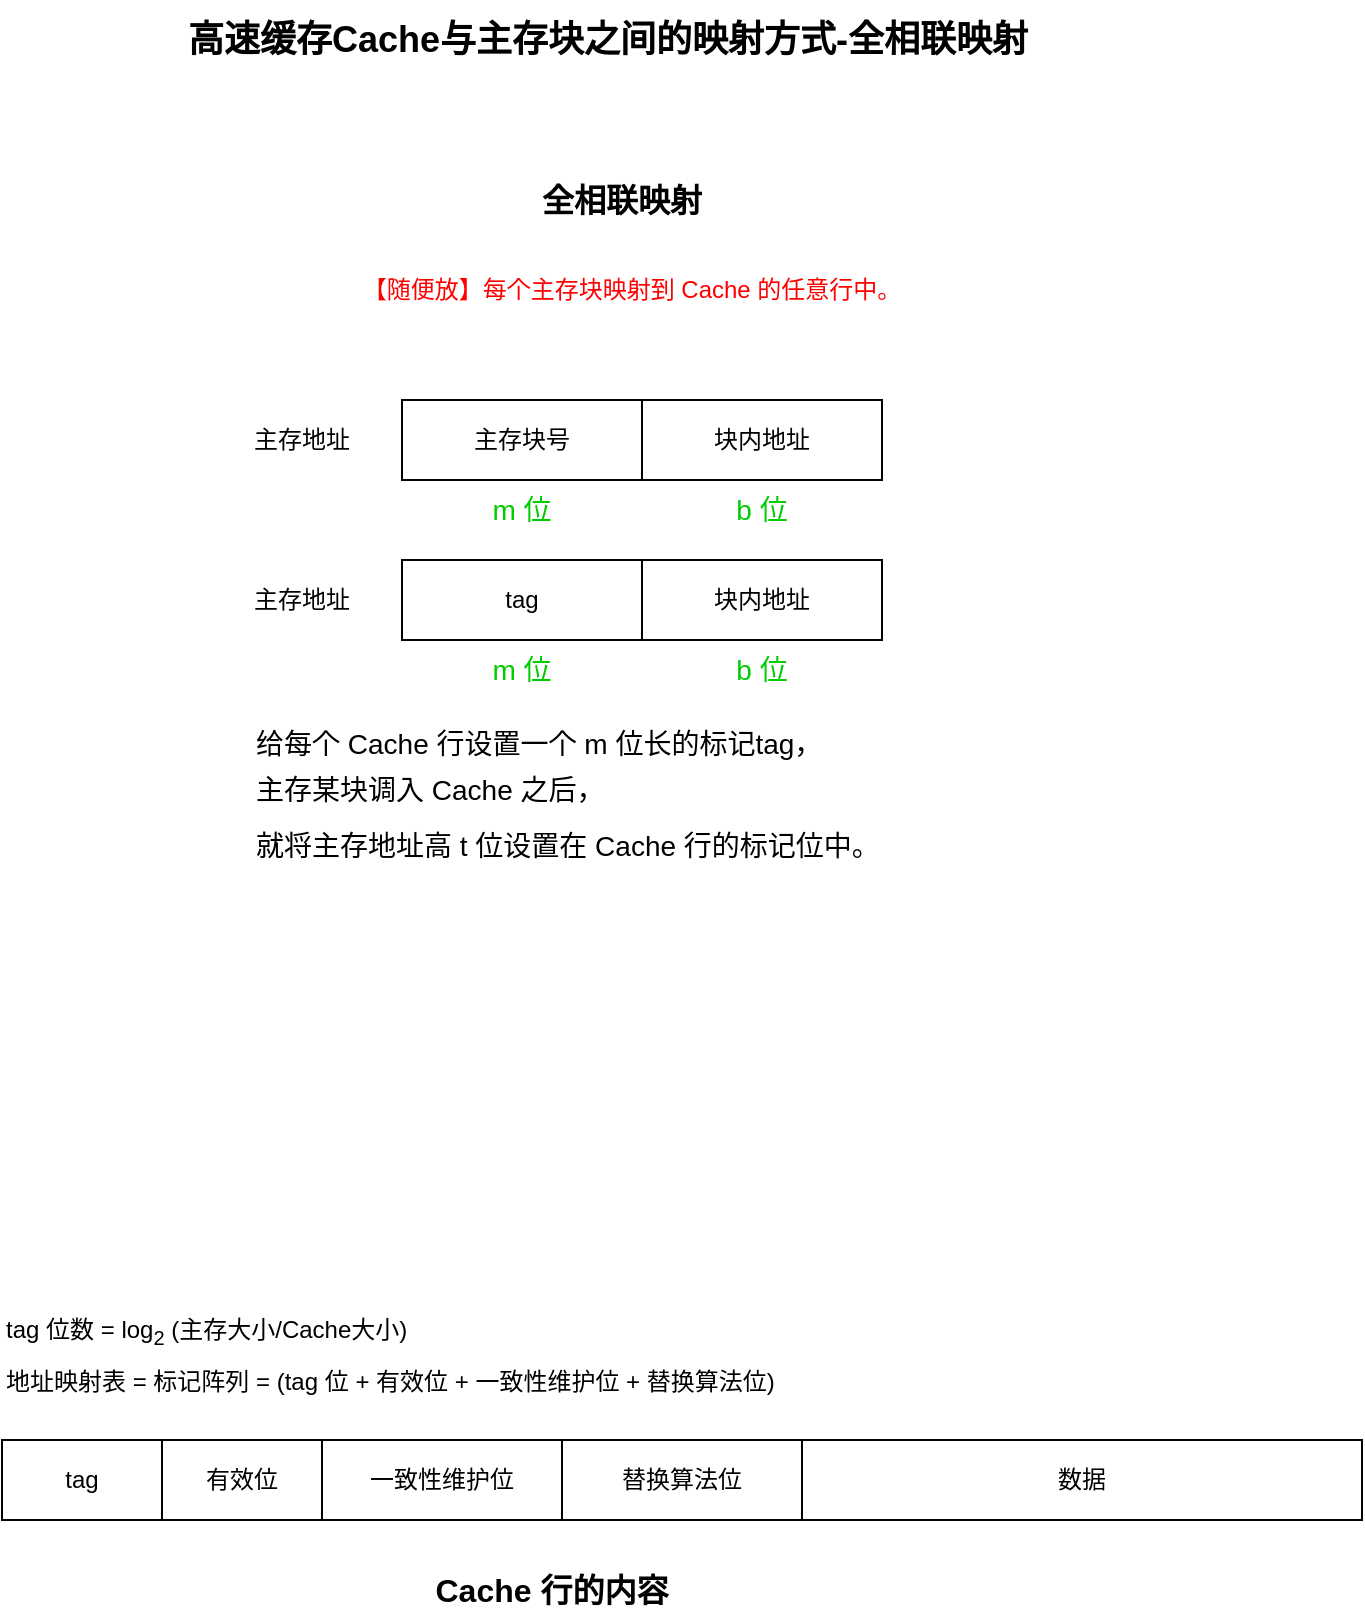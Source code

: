 <mxfile>
    <diagram id="uxVwC1siCvC3Ia_YClyH" name="Page-1">
        <mxGraphModel dx="879" dy="781" grid="1" gridSize="10" guides="1" tooltips="1" connect="1" arrows="1" fold="1" page="1" pageScale="1" pageWidth="1200" pageHeight="1920" math="0" shadow="0">
            <root>
                <mxCell id="0"/>
                <mxCell id="1" parent="0"/>
                <mxCell id="2" value="高速缓存Cache与主存块之间的映射方式-全相联映射" style="text;html=1;align=center;verticalAlign=middle;whiteSpace=wrap;rounded=0;fontSize=18;fontStyle=1" parent="1" vertex="1">
                    <mxGeometry x="442.5" y="40" width="440" height="40" as="geometry"/>
                </mxCell>
                <mxCell id="48" value="全相联映射" style="text;html=1;align=center;verticalAlign=middle;whiteSpace=wrap;rounded=0;fontSize=16;fontStyle=1" parent="1" vertex="1">
                    <mxGeometry x="610" y="120" width="120" height="40" as="geometry"/>
                </mxCell>
                <mxCell id="50" value="&lt;p data-pm-slice=&quot;1 1 [&amp;quot;bulletList&amp;quot;,null,&amp;quot;listItem&amp;quot;,null]&quot; data-prosemirror-node-block=&quot;true&quot; data-prosemirror-node-name=&quot;paragraph&quot; data-prosemirror-content-type=&quot;node&quot;&gt;&lt;span data-prosemirror-mark-name=&quot;strong&quot; data-prosemirror-content-type=&quot;mark&quot;&gt;&lt;font style=&quot;color: rgb(255, 0, 0);&quot;&gt;【随便放】每个主存块映射到 Cache 的任意行中。&lt;/font&gt;&lt;/span&gt;&lt;/p&gt;" style="text;html=1;align=center;verticalAlign=middle;whiteSpace=wrap;rounded=0;" parent="1" vertex="1">
                    <mxGeometry x="530" y="170" width="290" height="30" as="geometry"/>
                </mxCell>
                <mxCell id="72" value="&lt;font style=&quot;color: rgb(0, 0, 0);&quot;&gt;tag 位数 = log&lt;sub style=&quot;line-height: 200%;&quot;&gt;2&lt;/sub&gt; (主存大小/Cache大小)&lt;/font&gt;&lt;div style=&quot;line-height: 200%;&quot;&gt;&lt;font style=&quot;color: rgb(0, 0, 0);&quot;&gt;地址映射表 = 标记阵列 = (tag 位 + 有效位 + 一致性维护位 + 替换算法位)&lt;/font&gt;&lt;/div&gt;" style="text;html=1;align=left;verticalAlign=middle;whiteSpace=wrap;rounded=0;" parent="1" vertex="1">
                    <mxGeometry x="360" y="680" width="480" height="80" as="geometry"/>
                </mxCell>
                <mxCell id="73" value="&lt;b&gt;&lt;font style=&quot;font-size: 16px;&quot;&gt;Cache 行的内容&lt;/font&gt;&lt;/b&gt;" style="text;html=1;align=center;verticalAlign=middle;whiteSpace=wrap;rounded=0;" parent="1" vertex="1">
                    <mxGeometry x="560" y="820" width="150" height="30" as="geometry"/>
                </mxCell>
                <mxCell id="74" value="" style="group" parent="1" vertex="1" connectable="0">
                    <mxGeometry x="360" y="760" width="680" height="40" as="geometry"/>
                </mxCell>
                <mxCell id="75" value="tag" style="rounded=0;whiteSpace=wrap;html=1;" parent="74" vertex="1">
                    <mxGeometry width="80" height="40" as="geometry"/>
                </mxCell>
                <mxCell id="76" value="有效位" style="rounded=0;whiteSpace=wrap;html=1;" parent="74" vertex="1">
                    <mxGeometry x="80" width="80" height="40" as="geometry"/>
                </mxCell>
                <mxCell id="77" value="一致性维护位" style="rounded=0;whiteSpace=wrap;html=1;" parent="74" vertex="1">
                    <mxGeometry x="160" width="120" height="40" as="geometry"/>
                </mxCell>
                <mxCell id="78" value="替换算法位" style="rounded=0;whiteSpace=wrap;html=1;" parent="74" vertex="1">
                    <mxGeometry x="280" width="120" height="40" as="geometry"/>
                </mxCell>
                <mxCell id="79" value="数据" style="rounded=0;whiteSpace=wrap;html=1;" parent="74" vertex="1">
                    <mxGeometry x="400" width="280" height="40" as="geometry"/>
                </mxCell>
                <mxCell id="82" value="主存块号" style="rounded=0;whiteSpace=wrap;html=1;container=0;" parent="1" vertex="1">
                    <mxGeometry x="560" y="240" width="120" height="40" as="geometry"/>
                </mxCell>
                <mxCell id="83" value="块内地址" style="rounded=0;whiteSpace=wrap;html=1;container=0;" parent="1" vertex="1">
                    <mxGeometry x="680" y="240" width="120" height="40" as="geometry"/>
                </mxCell>
                <mxCell id="86" value="主存地址" style="text;html=1;align=center;verticalAlign=middle;whiteSpace=wrap;rounded=0;" parent="1" vertex="1">
                    <mxGeometry x="480" y="245" width="60" height="30" as="geometry"/>
                </mxCell>
                <mxCell id="87" value="&lt;font style=&quot;font-size: 14px; color: rgb(0, 204, 0);&quot;&gt;m 位&lt;/font&gt;" style="text;html=1;align=center;verticalAlign=middle;whiteSpace=wrap;rounded=0;" vertex="1" parent="1">
                    <mxGeometry x="590" y="280" width="60" height="30" as="geometry"/>
                </mxCell>
                <mxCell id="88" value="&lt;font style=&quot;font-size: 14px; color: rgb(0, 204, 0);&quot;&gt;b 位&lt;/font&gt;" style="text;html=1;align=center;verticalAlign=middle;whiteSpace=wrap;rounded=0;" vertex="1" parent="1">
                    <mxGeometry x="710" y="280" width="60" height="30" as="geometry"/>
                </mxCell>
                <mxCell id="89" value="tag" style="rounded=0;whiteSpace=wrap;html=1;container=0;" vertex="1" parent="1">
                    <mxGeometry x="560" y="320" width="120" height="40" as="geometry"/>
                </mxCell>
                <mxCell id="90" value="块内地址" style="rounded=0;whiteSpace=wrap;html=1;container=0;" vertex="1" parent="1">
                    <mxGeometry x="680" y="320" width="120" height="40" as="geometry"/>
                </mxCell>
                <mxCell id="91" value="主存地址" style="text;html=1;align=center;verticalAlign=middle;whiteSpace=wrap;rounded=0;" vertex="1" parent="1">
                    <mxGeometry x="480" y="325" width="60" height="30" as="geometry"/>
                </mxCell>
                <mxCell id="92" value="&lt;font style=&quot;font-size: 14px; color: rgb(0, 204, 0);&quot;&gt;m 位&lt;/font&gt;" style="text;html=1;align=center;verticalAlign=middle;whiteSpace=wrap;rounded=0;" vertex="1" parent="1">
                    <mxGeometry x="590" y="360" width="60" height="30" as="geometry"/>
                </mxCell>
                <mxCell id="93" value="&lt;font style=&quot;font-size: 14px; color: rgb(0, 204, 0);&quot;&gt;b 位&lt;/font&gt;" style="text;html=1;align=center;verticalAlign=middle;whiteSpace=wrap;rounded=0;" vertex="1" parent="1">
                    <mxGeometry x="710" y="360" width="60" height="30" as="geometry"/>
                </mxCell>
                <mxCell id="94" value="&lt;font style=&quot;color: rgb(0, 0, 0);&quot;&gt;给每个 Cache 行设置一个 m 位长的标记tag，&lt;/font&gt;&lt;div style=&quot;line-height: 200%;&quot;&gt;&lt;font style=&quot;color: rgb(0, 0, 0);&quot;&gt;主存某块调入 Cache 之后，&lt;/font&gt;&lt;/div&gt;&lt;div style=&quot;line-height: 200%;&quot;&gt;&lt;font style=&quot;color: rgb(0, 0, 0);&quot;&gt;就将主存地址高 t 位设置在 Cache 行的标记位中。&lt;/font&gt;&lt;/div&gt;" style="text;html=1;align=left;verticalAlign=middle;whiteSpace=wrap;rounded=0;fontSize=14;" vertex="1" parent="1">
                    <mxGeometry x="485" y="400" width="355" height="80" as="geometry"/>
                </mxCell>
            </root>
        </mxGraphModel>
    </diagram>
</mxfile>